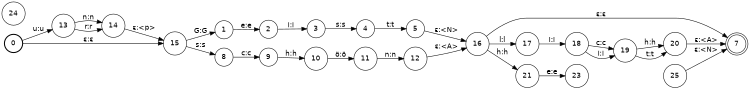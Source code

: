digraph FSM {
  graph [
    rankdir = LR
    size = "5.0,5.0"
    fontsize = 14
    label = ""
    nodesep = "0.250000"
    ranksep = "0.400000"
    center = 1
  ];
  node [ 
    fontname="Helvetica"
    fontsize=14
  ];
  edge [ 
    fontname="Helvetica"
    fontsize=14
  ];

0 [label = "0", shape = circle, style = bold]
  0 -> 13 [label = "u:u"] 
  0 -> 15 [label = "ε:ε"]
15 [label = "15", shape = circle, style = solid]
  15 -> 1 [label = "G:G"]
  15 -> 8 [label = "s:s"]
1 [label = "1", shape = circle, style = solid]
  1 -> 2 [label = "e:e"]
2 [label = "2", shape = circle, style = solid]
  2 -> 3 [label = "i:i"]
3 [label = "3", shape = circle, style = solid]
  3 -> 4 [label = "s:s"]
4 [label = "4", shape = circle, style = solid]
  4 -> 5 [label = "t:t"]
5 [label = "5", shape = circle, style = solid]
  5 -> 16 [label = "ε:<N>"]
7 [label = "7", shape = doublecircle, style = solid]
8 [label = "8", shape = circle, style = solid]
  8 -> 9 [label = "c:c"]
9 [label = "9", shape = circle, style = solid]
  9 -> 10 [label = "h:h"]
10 [label = "10", shape = circle, style = solid]
  10 -> 11 [label = "ö:ö"]
11 [label = "11", shape = circle, style = solid]
  11 -> 12 [label = "n:n"]
12 [label = "12", shape = circle, style = solid]
  12 -> 16 [label = "ε:<A>"]
13 [label = "13", shape = circle, style = solid]
  13 -> 14 [label = "n:n"]
  13 -> 14 [label = "r:r"]
14 [label = "14", shape = circle, style = solid]
  14 -> 15 [label = "ε:<p>"]
16 [label = "16", shape = circle, style = solid]
  16 -> 7 [label = "ε:ε"]
  16 -> 17 [label = "l:l"] 
  16 -> 21 [label = "h:h"] 
17 [label = "17", shape = circle, style = solid]
  17 -> 18 [label = "i:i"] 
18 [label = "18", shape = circle, style = solid]
  18 -> 19 [label = "c:c"] 
19 [label = "19", shape = circle, style = solid]
  19 -> 20 [label = "h:h"] 
20 [label = "20", shape = circle, style = solid]
  20 -> 7 [label = "ε:<A>"]
21 [label = "21", shape = circle, style = solid]
  21 -> 22 [label = "e:e"] 
22 [label = "23", shape = circle, style = solid]
  18 -> 19 [label = "i:i"] 
24 [label = "24", shape = circle, style = solid]
  19 -> 20 [label = "t:t"] 
25 [label = "25", shape = circle, style = solid]
  25 -> 7 [label = "ε:<N>"]
}
